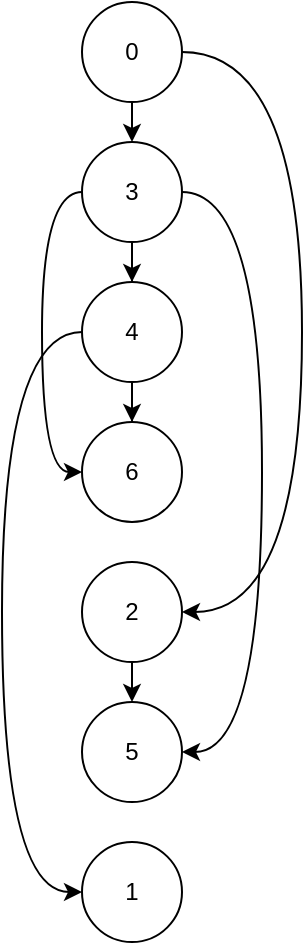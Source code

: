 <mxfile version="22.1.11" type="device">
  <diagram name="Страница — 1" id="cgEhPkvo84rxwCTCdR3h">
    <mxGraphModel dx="864" dy="516" grid="1" gridSize="10" guides="1" tooltips="1" connect="1" arrows="1" fold="1" page="1" pageScale="1" pageWidth="827" pageHeight="1169" math="0" shadow="0">
      <root>
        <mxCell id="0" />
        <mxCell id="1" parent="0" />
        <mxCell id="VosquMs4yseoxg0TJwxP-7" style="edgeStyle=orthogonalEdgeStyle;rounded=0;orthogonalLoop=1;jettySize=auto;html=1;exitX=0.5;exitY=1;exitDx=0;exitDy=0;entryX=0.5;entryY=0;entryDx=0;entryDy=0;" parent="1" source="VosquMs4yseoxg0TJwxP-1" target="VosquMs4yseoxg0TJwxP-4" edge="1">
          <mxGeometry relative="1" as="geometry" />
        </mxCell>
        <mxCell id="VosquMs4yseoxg0TJwxP-13" style="edgeStyle=orthogonalEdgeStyle;orthogonalLoop=1;jettySize=auto;html=1;exitX=1;exitY=0.5;exitDx=0;exitDy=0;entryX=1;entryY=0.5;entryDx=0;entryDy=0;curved=1;" parent="1" source="VosquMs4yseoxg0TJwxP-1" target="VosquMs4yseoxg0TJwxP-10" edge="1">
          <mxGeometry relative="1" as="geometry">
            <Array as="points">
              <mxPoint x="480" y="175" />
              <mxPoint x="480" y="455" />
            </Array>
          </mxGeometry>
        </mxCell>
        <mxCell id="VosquMs4yseoxg0TJwxP-1" value="0" style="ellipse;whiteSpace=wrap;html=1;aspect=fixed;" parent="1" vertex="1">
          <mxGeometry x="370" y="150" width="50" height="50" as="geometry" />
        </mxCell>
        <mxCell id="VosquMs4yseoxg0TJwxP-8" style="edgeStyle=orthogonalEdgeStyle;rounded=0;orthogonalLoop=1;jettySize=auto;html=1;exitX=0.5;exitY=1;exitDx=0;exitDy=0;" parent="1" source="VosquMs4yseoxg0TJwxP-4" target="VosquMs4yseoxg0TJwxP-5" edge="1">
          <mxGeometry relative="1" as="geometry" />
        </mxCell>
        <mxCell id="TWGywNEKZM4f2ABX7OZo-1" style="edgeStyle=orthogonalEdgeStyle;orthogonalLoop=1;jettySize=auto;html=1;exitX=1;exitY=0.5;exitDx=0;exitDy=0;entryX=1;entryY=0.5;entryDx=0;entryDy=0;curved=1;" edge="1" parent="1" source="VosquMs4yseoxg0TJwxP-4" target="VosquMs4yseoxg0TJwxP-11">
          <mxGeometry relative="1" as="geometry">
            <Array as="points">
              <mxPoint x="460" y="245" />
              <mxPoint x="460" y="525" />
            </Array>
          </mxGeometry>
        </mxCell>
        <mxCell id="TWGywNEKZM4f2ABX7OZo-4" style="edgeStyle=orthogonalEdgeStyle;orthogonalLoop=1;jettySize=auto;html=1;exitX=0;exitY=0.5;exitDx=0;exitDy=0;entryX=0;entryY=0.5;entryDx=0;entryDy=0;curved=1;" edge="1" parent="1" source="VosquMs4yseoxg0TJwxP-4" target="VosquMs4yseoxg0TJwxP-6">
          <mxGeometry relative="1" as="geometry" />
        </mxCell>
        <mxCell id="VosquMs4yseoxg0TJwxP-4" value="3" style="ellipse;whiteSpace=wrap;html=1;aspect=fixed;" parent="1" vertex="1">
          <mxGeometry x="370" y="220" width="50" height="50" as="geometry" />
        </mxCell>
        <mxCell id="VosquMs4yseoxg0TJwxP-9" style="edgeStyle=orthogonalEdgeStyle;rounded=0;orthogonalLoop=1;jettySize=auto;html=1;exitX=0.5;exitY=1;exitDx=0;exitDy=0;" parent="1" source="VosquMs4yseoxg0TJwxP-5" target="VosquMs4yseoxg0TJwxP-6" edge="1">
          <mxGeometry relative="1" as="geometry" />
        </mxCell>
        <mxCell id="VosquMs4yseoxg0TJwxP-15" style="edgeStyle=orthogonalEdgeStyle;orthogonalLoop=1;jettySize=auto;html=1;exitX=0;exitY=0.5;exitDx=0;exitDy=0;entryX=0;entryY=0.5;entryDx=0;entryDy=0;curved=1;" parent="1" source="VosquMs4yseoxg0TJwxP-5" target="VosquMs4yseoxg0TJwxP-12" edge="1">
          <mxGeometry relative="1" as="geometry">
            <Array as="points">
              <mxPoint x="330" y="315" />
              <mxPoint x="330" y="595" />
            </Array>
          </mxGeometry>
        </mxCell>
        <mxCell id="VosquMs4yseoxg0TJwxP-5" value="4" style="ellipse;whiteSpace=wrap;html=1;aspect=fixed;" parent="1" vertex="1">
          <mxGeometry x="370" y="290" width="50" height="50" as="geometry" />
        </mxCell>
        <mxCell id="VosquMs4yseoxg0TJwxP-6" value="6" style="ellipse;whiteSpace=wrap;html=1;aspect=fixed;" parent="1" vertex="1">
          <mxGeometry x="370" y="360" width="50" height="50" as="geometry" />
        </mxCell>
        <mxCell id="VosquMs4yseoxg0TJwxP-14" style="edgeStyle=orthogonalEdgeStyle;rounded=0;orthogonalLoop=1;jettySize=auto;html=1;exitX=0.5;exitY=1;exitDx=0;exitDy=0;entryX=0.5;entryY=0;entryDx=0;entryDy=0;" parent="1" source="VosquMs4yseoxg0TJwxP-10" target="VosquMs4yseoxg0TJwxP-11" edge="1">
          <mxGeometry relative="1" as="geometry" />
        </mxCell>
        <mxCell id="VosquMs4yseoxg0TJwxP-10" value="2" style="ellipse;whiteSpace=wrap;html=1;aspect=fixed;" parent="1" vertex="1">
          <mxGeometry x="370" y="430" width="50" height="50" as="geometry" />
        </mxCell>
        <mxCell id="VosquMs4yseoxg0TJwxP-11" value="5" style="ellipse;whiteSpace=wrap;html=1;aspect=fixed;" parent="1" vertex="1">
          <mxGeometry x="370" y="500" width="50" height="50" as="geometry" />
        </mxCell>
        <mxCell id="VosquMs4yseoxg0TJwxP-12" value="1" style="ellipse;whiteSpace=wrap;html=1;aspect=fixed;" parent="1" vertex="1">
          <mxGeometry x="370" y="570" width="50" height="50" as="geometry" />
        </mxCell>
      </root>
    </mxGraphModel>
  </diagram>
</mxfile>
